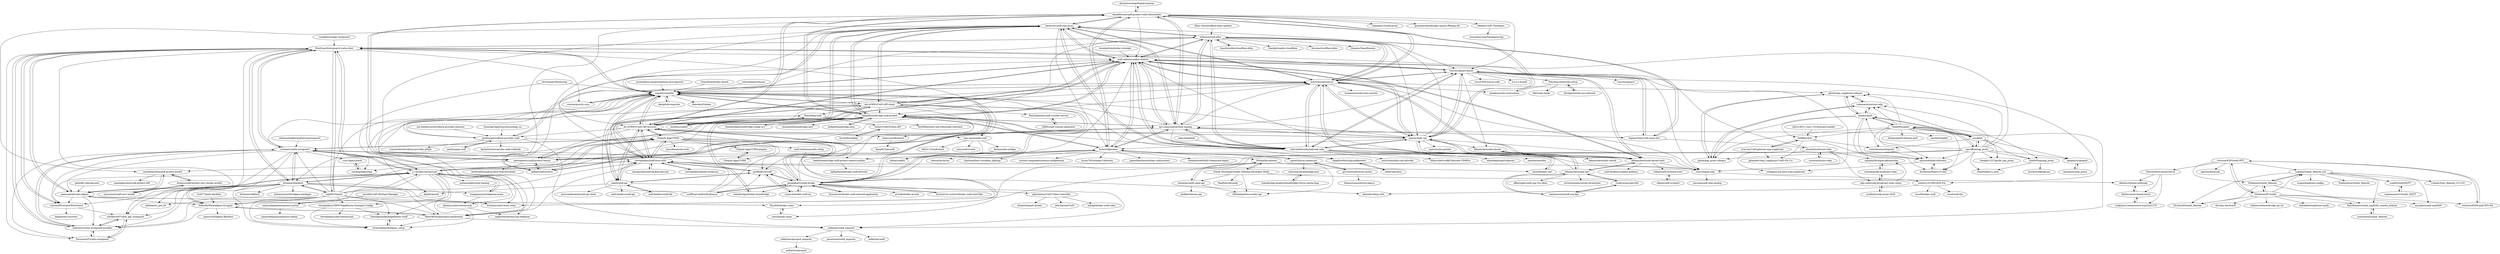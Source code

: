 digraph G {
"Anonymousdog/displaycameras" -> "danielfernau/unifi-protect-video-downloader" ["e"=1]
"runfalk/synology-wireguard" -> "WireGuard/wireguard-vyatta-ubnt" ["e"=1]
"keshavdv/unifi-cam-proxy" -> "unifi-utilities/unifios-utilities"
"keshavdv/unifi-cam-proxy" -> "hjdhjd/homebridge-unifi-protect"
"keshavdv/unifi-cam-proxy" -> "unpoller/unpoller"
"keshavdv/unifi-cam-proxy" -> "ep1cman/unifi-protect-backup"
"keshavdv/unifi-cam-proxy" -> "koush/scrypted" ["e"=1]
"keshavdv/unifi-cam-proxy" -> "danielfernau/unifi-protect-video-downloader"
"keshavdv/unifi-cam-proxy" -> "kchristensen/udm-le"
"keshavdv/unifi-cam-proxy" -> "Art-of-WiFi/UniFi-API-client"
"keshavdv/unifi-cam-proxy" -> "briis/unifiprotect"
"keshavdv/unifi-cam-proxy" -> "petergeneric/unifi-protect-remux"
"keshavdv/unifi-cam-proxy" -> "SierraSoftworks/tailscale-udm"
"keshavdv/unifi-cam-proxy" -> "markdegrootnl/unifi-protect-arm64"
"keshavdv/unifi-cam-proxy" -> "Art-of-WiFi/UniFi-API-browser"
"keshavdv/unifi-cam-proxy" -> "hjdhjd/unifi-protect"
"keshavdv/unifi-cam-proxy" -> "willswire/unifi-ddns"
"adrianmihalko/raspberrypiwireguard" -> "Lochnair/vyatta-wireguard" ["e"=1]
"PaintSplasher/unifi-voucher-service" -> "DJM0/unifi-voucher-generator"
"linuxserver-archive/docker-unifi-controller" -> "jacobalberty/unifi-docker" ["e"=1]
"unofficial-unifi/unifi-pfsense" -> "stevejenkins/unifi-linux-utils" ["e"=1]
"unofficial-unifi/unifi-pfsense" -> "Art-of-WiFi/UniFi-API-browser" ["e"=1]
"unofficial-unifi/unifi-pfsense" -> "goofball222/unifi" ["e"=1]
"unofficial-unifi/unifi-pfsense" -> "unpoller/unpoller" ["e"=1]
"unofficial-unifi/unifi-pfsense" -> "jacobalberty/unifi-docker" ["e"=1]
"prometheus-pve/prometheus-pve-exporter" -> "unpoller/unpoller" ["e"=1]
"chvvkumar/Monitoring" -> "unpoller/unpoller" ["e"=1]
"chvvkumar/Monitoring" -> "WaterByWind/grafana-dashboards" ["e"=1]
"nat-henderson/terraform-provider-dominos" -> "paultyng/terraform-provider-unifi" ["e"=1]
"DomiStyle/docker-idrac6" -> "unpoller/unpoller" ["e"=1]
"Art-of-WiFi/UniFi-API-client" -> "Art-of-WiFi/UniFi-API-browser"
"Art-of-WiFi/UniFi-API-client" -> "unpoller/unpoller"
"Art-of-WiFi/UniFi-API-client" -> "stevejenkins/unifi-linux-utils"
"Art-of-WiFi/UniFi-API-client" -> "unifi-utilities/unifios-utilities"
"Art-of-WiFi/UniFi-API-client" -> "keshavdv/unifi-cam-proxy"
"Art-of-WiFi/UniFi-API-client" -> "calmh/unifi-api"
"Art-of-WiFi/UniFi-API-client" -> "jens-maus/node-unifi"
"Art-of-WiFi/UniFi-API-client" -> "nickovs/unificontrol"
"Art-of-WiFi/UniFi-API-client" -> "kchristensen/udm-le"
"Art-of-WiFi/UniFi-API-client" -> "finish06/pyunifi"
"Art-of-WiFi/UniFi-API-client" -> "jacobalberty/unifi-docker"
"Art-of-WiFi/UniFi-API-client" -> "PaintSplasher/unifi-voucher-service"
"Art-of-WiFi/UniFi-API-client" -> "hjdhjd/homebridge-unifi-protect"
"Art-of-WiFi/UniFi-API-client" -> "goofball222/unifi"
"Art-of-WiFi/UniFi-API-client" -> "kaptk2/portal"
"hjdhjd/homebridge-myq" -> "hjdhjd/homebridge-unifi-protect" ["e"=1]
"eko/pihole-exporter" -> "unpoller/unpoller" ["e"=1]
"tetienne/somfy-open-api" -> "iMicknl/python-overkiz-api"
"tetienne/somfy-open-api" -> "philklei/tahoma-api"
"tetienne/somfy-open-api" -> "iMicknl/ha-tahoma"
"MonkWho/pfatt" -> "aus/pfatt"
"MonkWho/pfatt" -> "iwleonards/extract-mfg"
"MonkWho/pfatt" -> "bypassrg/att"
"MonkWho/pfatt" -> "jaysoffian/eap_proxy"
"MonkWho/pfatt" -> "owenthewizard/opnatt"
"MonkWho/pfatt" -> "lilchancep/att-pfsense-ipv6"
"MonkWho/pfatt" -> "mozzarellathicc/attcerts"
"MonkWho/pfatt" -> "pbrah/wpa_supplicant-udmpro"
"MonkWho/pfatt" -> "neclimdul/pfatt"
"MonkWho/pfatt" -> "pbrah/eap_proxy-udmpro"
"MonkWho/pfatt" -> "0x888e/certs"
"MonkWho/pfatt" -> "ShadwDrgn/eap_proxy"
"MonkWho/pfatt" -> "Archerious/bgw210-root"
"trick77/ipset-blacklist" -> "WaterByWind/edgeos-bl-mgmt" ["e"=1]
"Nico640/docker-unms" -> "oznu/docker-unms"
"Nico640/docker-unms" -> "jamesog/tailscale-edgeos"
"stevejenkins/pihole-cloudsync" -> "stevejenkins/unifi-linux-utils" ["e"=1]
"unpoller/unpoller" -> "unifi-utilities/unifios-utilities"
"unpoller/unpoller" -> "Art-of-WiFi/UniFi-API-browser"
"unpoller/unpoller" -> "Boerderij/Varken" ["e"=1]
"unpoller/unpoller" -> "Art-of-WiFi/UniFi-API-client"
"unpoller/unpoller" -> "eko/pihole-exporter" ["e"=1]
"unpoller/unpoller" -> "keshavdv/unifi-cam-proxy"
"unpoller/unpoller" -> "stevejenkins/unifi-linux-utils"
"unpoller/unpoller" -> "vmstan/gravity-sync" ["e"=1]
"unpoller/unpoller" -> "WaterByWind/grafana-dashboards"
"unpoller/unpoller" -> "WireGuard/wireguard-vyatta-ubnt"
"unpoller/unpoller" -> "hjdhjd/homebridge-unifi-protect"
"unpoller/unpoller" -> "paultyng/terraform-provider-unifi"
"unpoller/unpoller" -> "kchristensen/udm-le"
"unpoller/unpoller" -> "jacobalberty/unifi-docker"
"unpoller/unpoller" -> "petergeneric/unifi-protect-remux"
"alsmith/multicast-relay" -> "scyto/multicast-relay"
"alsmith/multicast-relay" -> "marjohn56/udpbroadcastrelay"
"alsmith/multicast-relay" -> "udp-redux/udp-broadcast-relay-redux"
"alsmith/multicast-relay" -> "tusc/ntopng-udm"
"alsmith/multicast-relay" -> "britannic/ubnt-bcast-relay"
"alsmith/multicast-relay" -> "unifi-utilities/unifios-utilities"
"jaysoffian/eap_proxy" -> "Genghis1227/guide_eap_proxy"
"jaysoffian/eap_proxy" -> "MonkWho/pfatt"
"jaysoffian/eap_proxy" -> "aus/pfatt"
"jaysoffian/eap_proxy" -> "pbrah/wpa_supplicant-udmpro"
"jaysoffian/eap_proxy" -> "bypassrg/att"
"jaysoffian/eap_proxy" -> "pbrah/eap_proxy-udmpro"
"jaysoffian/eap_proxy" -> "iwleonards/extract-mfg"
"jaysoffian/eap_proxy" -> "Archerious/bgw210-root"
"jaysoffian/eap_proxy" -> "ShadwDrgn/eap_proxy"
"jaysoffian/eap_proxy" -> "SeanMollet/1x_prox"
"jaysoffian/eap_proxy" -> "kangtastic/peapod"
"jaysoffian/eap_proxy" -> "WireGuard/wireguard-vyatta-ubnt"
"jaysoffian/eap_proxy" -> "mozzarellathicc/attcerts"
"jaysoffian/eap_proxy" -> "britannic/blacklist"
"jaysoffian/eap_proxy" -> "britannic/ubnt-bcast-relay"
"aus/pfatt" -> "MonkWho/pfatt"
"aus/pfatt" -> "jaysoffian/eap_proxy"
"aus/pfatt" -> "bypassrg/att"
"aus/pfatt" -> "kangtastic/peapod"
"aus/pfatt" -> "ShadwDrgn/eap_proxy"
"aus/pfatt" -> "Genghis1227/guide_eap_proxy"
"aus/pfatt" -> "iwleonards/extract-mfg"
"aus/pfatt" -> "owenthewizard/opnatt"
"mafredri/vyatta-wireguard-installer" -> "FossoresLP/vyatta-wireguard"
"mafredri/vyatta-wireguard-installer" -> "whiskerz007/ubnt_get_wireguard"
"mafredri/vyatta-wireguard-installer" -> "WireGuard/wireguard-vyatta-ubnt"
"mafredri/vyatta-wireguard-installer" -> "Lochnair/vyatta-wireguard"
"upsert/lutron-caseta-pro" -> "gurumitts/pylutron-caseta"
"upsert/lutron-caseta-pro" -> "rnilssoncx/homebridge-pico"
"upsert/lutron-caseta-pro" -> "briis/unifiprotect"
"hungnguyenm/edgemax-acme" -> "j-c-m/ubnt-letsencrypt"
"hungnguyenm/edgemax-acme" -> "photinus/ubnt-letsencrypt"
"sfeakes/UniFi-Timelapse" -> "aroundmyroom/timelapsesnap"
"kangtastic/peapod" -> "kangtastic/eap_proxy"
"kangtastic/eap_proxy" -> "kangtastic/peapod"
"brontide/unifiapi" -> "frehov/Unifi-Python-API"
"coolhva/usg-kpn-ftth" -> "basmeerman/unifi-usg-kpn"
"coolhva/usg-kpn-ftth" -> "fabianishere/udm-iptv"
"zhangyoufu/unifi-backup-decrypt" -> "stevejenkins/unifi-linux-utils"
"Ubiquiti-App/UCRM-plugins" -> "Ubiquiti-App/UCRM"
"nomeata/udp-broadcast-relay" -> "marjohn56/udpbroadcastrelay"
"nomeata/udp-broadcast-relay" -> "udp-redux/udp-broadcast-relay-redux"
"oznu/docker-unms" -> "Nico640/docker-unms"
"bypassrg/att" -> "iwleonards/extract-mfg"
"bypassrg/att" -> "pbrah/wpa_supplicant-udmpro"
"bypassrg/att" -> "mozzarellathicc/attcerts"
"bypassrg/att" -> "MonkWho/pfatt"
"bypassrg/att" -> "0x888e/certs"
"bypassrg/att" -> "Archerious/bgw210-root"
"bypassrg/att" -> "pbrah/eap_proxy-udmpro"
"bypassrg/att" -> "aus/pfatt"
"mcmilk/UniFi-HotSpot-Manager" -> "emanuelepaiano/espresso-portal"
"nickovs/unificontrol" -> "Kane610/aiounifi"
"frehov/Unifi-Python-API" -> "brontide/unifiapi"
"vyos-legacy/emrk" -> "sowbug/mkeosimg"
"RoyOltmans/somfy_esp8266_remote_arduino" -> "marmotton/Somfy_Remote"
"marmotton/Somfy_Remote" -> "RoyOltmans/somfy_esp8266_remote_arduino"
"timothymiller/cloudflare-ddns" -> "willswire/unifi-ddns" ["e"=1]
"unifi-utilities/unifios-utilities" -> "kchristensen/udm-le"
"unifi-utilities/unifios-utilities" -> "peacey/split-vpn"
"unifi-utilities/unifios-utilities" -> "SierraSoftworks/tailscale-udm"
"unifi-utilities/unifios-utilities" -> "unpoller/unpoller"
"unifi-utilities/unifios-utilities" -> "keshavdv/unifi-cam-proxy"
"unifi-utilities/unifios-utilities" -> "hjdhjd/homebridge-unifi-protect"
"unifi-utilities/unifios-utilities" -> "fabianishere/udm-kernel-tools"
"unifi-utilities/unifios-utilities" -> "tusc/wireguard-kmod"
"unifi-utilities/unifios-utilities" -> "willswire/unifi-ddns"
"unifi-utilities/unifios-utilities" -> "Art-of-WiFi/UniFi-API-browser"
"unifi-utilities/unifios-utilities" -> "tusc/ntopng-udm"
"unifi-utilities/unifios-utilities" -> "briis/unifiprotect"
"unifi-utilities/unifios-utilities" -> "Art-of-WiFi/UniFi-API-client"
"unifi-utilities/unifios-utilities" -> "ep1cman/unifi-protect-backup"
"unifi-utilities/unifios-utilities" -> "koush/scrypted" ["e"=1]
"WireGuard/wireguard-vyatta-ubnt" -> "Lochnair/vyatta-wireguard"
"WireGuard/wireguard-vyatta-ubnt" -> "mafredri/vyatta-wireguard-installer"
"WireGuard/wireguard-vyatta-ubnt" -> "vchrizz/ER-wizard-WireGuard"
"WireGuard/wireguard-vyatta-ubnt" -> "britannic/blacklist"
"WireGuard/wireguard-vyatta-ubnt" -> "j-c-m/ubnt-letsencrypt"
"WireGuard/wireguard-vyatta-ubnt" -> "jamesog/tailscale-edgeos"
"WireGuard/wireguard-vyatta-ubnt" -> "FossoresLP/vyatta-wireguard"
"WireGuard/wireguard-vyatta-ubnt" -> "tusc/wireguard-kmod"
"WireGuard/wireguard-vyatta-ubnt" -> "whiskerz007/ubnt_get_wireguard"
"WireGuard/wireguard-vyatta-ubnt" -> "unpoller/unpoller"
"WireGuard/wireguard-vyatta-ubnt" -> "unifi-utilities/unifios-utilities"
"WireGuard/wireguard-vyatta-ubnt" -> "WaterByWind/edgeos-bl-mgmt"
"WireGuard/wireguard-vyatta-ubnt" -> "mjp66/Ubiquiti"
"WireGuard/wireguard-vyatta-ubnt" -> "vmstan/gravity-sync" ["e"=1]
"WireGuard/wireguard-vyatta-ubnt" -> "willswire/unifi-ddns"
"boredazfcuk/docker-icloudpd" -> "unifi-utilities/unifios-utilities" ["e"=1]
"hjdhjd/homebridge-unifi-protect" -> "unifi-utilities/unifios-utilities"
"hjdhjd/homebridge-unifi-protect" -> "keshavdv/unifi-cam-proxy"
"hjdhjd/homebridge-unifi-protect" -> "koush/scrypted" ["e"=1]
"hjdhjd/homebridge-unifi-protect" -> "briis/unifiprotect"
"hjdhjd/homebridge-unifi-protect" -> "ep1cman/unifi-protect-backup"
"hjdhjd/homebridge-unifi-protect" -> "peacey/split-vpn"
"hjdhjd/homebridge-unifi-protect" -> "hjdhjd/homebridge-myq" ["e"=1]
"hjdhjd/homebridge-unifi-protect" -> "homebridge/homebridge-config-ui-x" ["e"=1]
"hjdhjd/homebridge-unifi-protect" -> "danielfernau/unifi-protect-video-downloader"
"hjdhjd/homebridge-unifi-protect" -> "beele/homebridge-unifi-protect-camera-motion"
"hjdhjd/homebridge-unifi-protect" -> "unpoller/unpoller"
"hjdhjd/homebridge-unifi-protect" -> "petergeneric/unifi-protect-remux"
"hjdhjd/homebridge-unifi-protect" -> "homebridge/docker-homebridge" ["e"=1]
"hjdhjd/homebridge-unifi-protect" -> "hjdhjd/unifi-protect"
"hjdhjd/homebridge-unifi-protect" -> "chrisjshull/homebridge-nest" ["e"=1]
"vmstan/gravity-sync" -> "unpoller/unpoller" ["e"=1]
"danielfernau/unifi-protect-video-downloader" -> "petergeneric/unifi-protect-remux"
"danielfernau/unifi-protect-video-downloader" -> "ep1cman/unifi-protect-backup"
"danielfernau/unifi-protect-video-downloader" -> "briis/unifiprotect"
"danielfernau/unifi-protect-video-downloader" -> "bahamas10/unifi-proxy"
"danielfernau/unifi-protect-video-downloader" -> "hjdhjd/homebridge-unifi-protect"
"danielfernau/unifi-protect-video-downloader" -> "keshavdv/unifi-cam-proxy"
"danielfernau/unifi-protect-video-downloader" -> "peacey/split-vpn"
"danielfernau/unifi-protect-video-downloader" -> "gozoinks/homebridge-camera-ffmpeg-ufv"
"danielfernau/unifi-protect-video-downloader" -> "Art-of-WiFi/UniFi-API-browser"
"danielfernau/unifi-protect-video-downloader" -> "unifi-utilities/unifios-utilities"
"danielfernau/unifi-protect-video-downloader" -> "kchristensen/udm-le"
"danielfernau/unifi-protect-video-downloader" -> "sfeakes/UniFi-Timelapse"
"danielfernau/unifi-protect-video-downloader" -> "hjdhjd/unifi-protect"
"danielfernau/unifi-protect-video-downloader" -> "tusc/wireguard-kmod"
"danielfernau/unifi-protect-video-downloader" -> "Anonymousdog/displaycameras" ["e"=1]
"paultyng/terraform-provider-unifi" -> "paultyng/go-unifi"
"paultyng/terraform-provider-unifi" -> "kashalls/external-dns-unifi-webhook" ["e"=1]
"paultyng/terraform-provider-unifi" -> "kchristensen/udm-le"
"paultyng/terraform-provider-unifi" -> "ryanwholey/terraform-provider-pihole"
"paultyng/terraform-provider-unifi" -> "unifi-utilities/ansible-udmp"
"paultyng/terraform-provider-unifi" -> "unpoller/unpoller"
"paultyng/terraform-provider-unifi" -> "mdlayher/unifi_exporter"
"scyto/multicast-relay" -> "alsmith/multicast-relay"
"briis/unifiprotect" -> "danielfernau/unifi-protect-video-downloader"
"briis/unifiprotect" -> "petergeneric/unifi-protect-remux"
"briis/unifiprotect" -> "hjdhjd/homebridge-unifi-protect"
"briis/unifiprotect" -> "custom-components/sensor.unifigateway" ["e"=1]
"briis/unifiprotect" -> "unifi-utilities/unifios-utilities"
"briis/unifiprotect" -> "AngellusMortis/pyunifiprotect"
"briis/unifiprotect" -> "upsert/lutron-caseta-pro"
"briis/unifiprotect" -> "bruxy70/Garbage-Collection" ["e"=1]
"briis/unifiprotect" -> "ep1cman/unifi-protect-backup"
"briis/unifiprotect" -> "beele/homebridge-unifi-protect-camera-motion"
"briis/unifiprotect" -> "jameslikeslinux/docker-unifi-protect"
"briis/unifiprotect" -> "robmarkcole/HASS-Deepstack-object" ["e"=1]
"briis/unifiprotect" -> "shenxn/ha-dyson" ["e"=1]
"briis/unifiprotect" -> "iMicknl/ha-tahoma"
"briis/unifiprotect" -> "claytonjn/hass-circadian_lighting" ["e"=1]
"AngellusMortis/pyunifiprotect" -> "uilibs/uiprotect"
"pbrah/eap_proxy-udmpro" -> "pbrah/wpa_supplicant-udmpro"
"pbrah/eap_proxy-udmpro" -> "iwleonards/extract-mfg"
"synfinatic/udp-proxy-2020" -> "udp-redux/udp-broadcast-relay-redux"
"beele/homebridge-unifi-protect-camera-motion" -> "hjdhjd/homebridge-unifi-network"
"pbrah/wpa_supplicant-udmpro" -> "pbrah/eap_proxy-udmpro"
"pbrah/wpa_supplicant-udmpro" -> "iwleonards/extract-mfg"
"pbrah/wpa_supplicant-udmpro" -> "bypassrg/att"
"kchristensen/udm-le" -> "unifi-utilities/unifios-utilities"
"kchristensen/udm-le" -> "alxwolf/ubios-cert"
"kchristensen/udm-le" -> "peacey/split-vpn"
"kchristensen/udm-le" -> "tusc/wireguard-kmod"
"kchristensen/udm-le" -> "fabianishere/udm-kernel-tools"
"kchristensen/udm-le" -> "tusc/ntopng-udm"
"kchristensen/udm-le" -> "SierraSoftworks/tailscale-udm"
"kchristensen/udm-le" -> "paultyng/terraform-provider-unifi"
"kchristensen/udm-le" -> "mtalexan/udm-instructions"
"kchristensen/udm-le" -> "unpoller/unpoller"
"kchristensen/udm-le" -> "keshavdv/unifi-cam-proxy"
"kchristensen/udm-le" -> "evaneaston/udm-host-records"
"kchristensen/udm-le" -> "willswire/unifi-ddns"
"kchristensen/udm-le" -> "danielfernau/unifi-protect-video-downloader"
"kchristensen/udm-le" -> "pbrah/wpa_supplicant-udmpro"
"iMicknl/ha-tahoma" -> "iMicknl/python-overkiz-api"
"iMicknl/ha-tahoma" -> "tetienne/somfy-open-api"
"iMicknl/ha-tahoma" -> "Somfy-Developer/Somfy-TaHoma-Developer-Mode"
"petergeneric/unifi-protect-remux" -> "danielfernau/unifi-protect-video-downloader"
"petergeneric/unifi-protect-remux" -> "ep1cman/unifi-protect-backup"
"petergeneric/unifi-protect-remux" -> "briis/unifiprotect"
"petergeneric/unifi-protect-remux" -> "hjdhjd/unifi-protect"
"petergeneric/unifi-protect-remux" -> "markdegrootnl/unifi-protect-arm64"
"petergeneric/unifi-protect-remux" -> "larsfroelich/unifi-protect-bulk-download"
"petergeneric/unifi-protect-remux" -> "hjdhjd/homebridge-unifi-protect"
"tusc/ntopng-udm" -> "aessing/unifi-udm-backup"
"tusc/ntopng-udm" -> "cdchris12/UDM-DNS-Fix"
"paultyng/go-unifi" -> "paultyng/terraform-provider-unifi"
"marjohn56/udpbroadcastrelay" -> "nomeata/udp-broadcast-relay"
"rnilssoncx/homebridge-pico" -> "homebridge-plugins/homebridge-lutron-caseta-leap"
"FossoresLP/vyatta-wireguard" -> "mafredri/vyatta-wireguard-installer"
"FossoresLP/vyatta-wireguard" -> "whiskerz007/ubnt_get_wireguard"
"whiskerz007/ubnt_get_wireguard" -> "FossoresLP/vyatta-wireguard"
"whiskerz007/ubnt_get_wireguard" -> "mafredri/vyatta-wireguard-installer"
"cdchris12/UDM-DNS-Fix" -> "wicol/unifi-dns"
"cdchris12/UDM-DNS-Fix" -> "tusc/blockips-unifi"
"cdchris12/UDM-DNS-Fix" -> "kashalls/udmp-utils"
"iwleonards/extract-mfg" -> "pbrah/wpa_supplicant-udmpro"
"iwleonards/extract-mfg" -> "bypassrg/att"
"iwleonards/extract-mfg" -> "pbrah/eap_proxy-udmpro"
"supermomo31/Somfy_MQTT" -> "ruedli/SomfyMQTT"
"Archerious/bgw210-root" -> "mozzarellathicc/attcerts"
"K0p1-Git/cloudflare-ddns-updater" -> "willswire/unifi-ddns" ["e"=1]
"peacey/split-vpn" -> "tusc/wireguard-kmod"
"peacey/split-vpn" -> "unifi-utilities/unifios-utilities"
"peacey/split-vpn" -> "fabianishere/udm-kernel-tools"
"peacey/split-vpn" -> "kchristensen/udm-le"
"peacey/split-vpn" -> "SierraSoftworks/tailscale-udm"
"peacey/split-vpn" -> "hjdhjd/homebridge-unifi-protect"
"peacey/split-vpn" -> "tusc/ntopng-udm"
"peacey/split-vpn" -> "ep1cman/unifi-protect-backup"
"peacey/split-vpn" -> "danielfernau/unifi-protect-video-downloader"
"peacey/split-vpn" -> "unpoller/unpoller"
"peacey/split-vpn" -> "fabianishere/udm-iptv"
"peacey/split-vpn" -> "cpriest/udm-patches"
"peacey/split-vpn" -> "keshavdv/unifi-cam-proxy"
"peacey/split-vpn" -> "briis/unifiprotect"
"peacey/split-vpn" -> "fabianishere/udm-kernel"
"fabianishere/udm-kernel-tools" -> "fabianishere/udm-kernel"
"fabianishere/udm-kernel-tools" -> "tusc/wireguard-kmod"
"fabianishere/udm-kernel-tools" -> "fabianishere/udm-iptv"
"fabianishere/udm-kernel-tools" -> "unifi-utilities/unifios-utilities"
"fabianishere/udm-kernel-tools" -> "peacey/split-vpn"
"fabianishere/udm-kernel-tools" -> "kchristensen/udm-le"
"fabianishere/udm-kernel-tools" -> "tusc/ntopng-udm"
"fabianishere/udm-kernel-tools" -> "ntkme/unifi-systemd-units"
"fabianishere/udm-kernel-tools" -> "unifi-blueberry/addon-podman"
"patte/fly-tailscale-exit" -> "jamesog/tailscale-edgeos" ["e"=1]
"markdegrootnl/unifi-protect-arm64" -> "dciancu/unifi-protect-unvr-docker-arm64"
"markdegrootnl/unifi-protect-arm64" -> "snowsnoot/unifi-unvr-arm64"
"markdegrootnl/unifi-protect-arm64" -> "markdegrootnl/unifi-protect-x86"
"jacobalberty/unifi-docker" -> "linuxserver-archive/docker-unifi-controller" ["e"=1]
"jacobalberty/unifi-docker" -> "linuxserver/docker-unifi-network-application" ["e"=1]
"jacobalberty/unifi-docker" -> "goofball222/unifi"
"jacobalberty/unifi-docker" -> "ryansch/docker-unifi-rpi"
"jacobalberty/unifi-docker" -> "unpoller/unpoller"
"jacobalberty/unifi-docker" -> "Art-of-WiFi/UniFi-API-browser"
"jacobalberty/unifi-docker" -> "WireGuard/wireguard-vyatta-ubnt"
"jacobalberty/unifi-docker" -> "stevejenkins/unifi-linux-utils"
"jacobalberty/unifi-docker" -> "unifi-utilities/unifios-utilities"
"jacobalberty/unifi-docker" -> "Art-of-WiFi/UniFi-API-client"
"jacobalberty/unifi-docker" -> "pi-hole/docker-pi-hole" ["e"=1]
"jacobalberty/unifi-docker" -> "Lochnair/vyatta-wireguard"
"jacobalberty/unifi-docker" -> "unofficial-unifi/unifi-pfsense" ["e"=1]
"jacobalberty/unifi-docker" -> "pducharme/UniFi-Video-Controller"
"jacobalberty/unifi-docker" -> "homebridge/docker-homebridge" ["e"=1]
"SierraSoftworks/tailscale-udm" -> "unifi-utilities/unifios-utilities"
"SierraSoftworks/tailscale-udm" -> "peacey/split-vpn"
"SierraSoftworks/tailscale-udm" -> "kchristensen/udm-le"
"SierraSoftworks/tailscale-udm" -> "willswire/unifi-ddns"
"SierraSoftworks/tailscale-udm" -> "tusc/wireguard-kmod"
"SierraSoftworks/tailscale-udm" -> "fabianishere/udm-kernel-tools"
"SierraSoftworks/tailscale-udm" -> "unpoller/unpoller"
"SierraSoftworks/tailscale-udm" -> "hjdhjd/homebridge-unifi-protect"
"SierraSoftworks/tailscale-udm" -> "tusc/ntopng-udm"
"SierraSoftworks/tailscale-udm" -> "almeidapaulopt/tsdproxy" ["e"=1]
"SierraSoftworks/tailscale-udm" -> "ep1cman/unifi-protect-backup"
"SierraSoftworks/tailscale-udm" -> "nextdns/nextdns" ["e"=1]
"SierraSoftworks/tailscale-udm" -> "keshavdv/unifi-cam-proxy"
"SierraSoftworks/tailscale-udm" -> "artis3n/ansible-role-tailscale" ["e"=1]
"SierraSoftworks/tailscale-udm" -> "MinisculeGirraffe/Tailscale-UDMPro"
"koush/scrypted" -> "hjdhjd/homebridge-unifi-protect" ["e"=1]
"koush/scrypted" -> "unifi-utilities/unifios-utilities" ["e"=1]
"koush/scrypted" -> "keshavdv/unifi-cam-proxy" ["e"=1]
"Legion2/Somfy_Remote_Lib" -> "Nickduino/Somfy_Remote"
"Legion2/Somfy_Remote_Lib" -> "evgeni/esphome-configs"
"Legion2/Somfy_Remote_Lib" -> "aszopko/somfy-esp8266"
"Legion2/Somfy_Remote_Lib" -> "ruedli/SomfyMQTT"
"Legion2/Somfy_Remote_Lib" -> "DCotterill/Somfy_Remote"
"Legion2/Somfy_Remote_Lib" -> "RoyOltmans/somfy_esp8266_remote_arduino"
"Legion2/Somfy_Remote_Lib" -> "EinfachArne/Somfy_Remote"
"Legion2/Somfy_Remote_Lib" -> "LSatan/Simu_Remote_CC1101" ["e"=1]
"IngmarStein/unifi-sonos-doc" -> "tusc/wireguard-kmod"
"IngmarStein/unifi-sonos-doc" -> "willswire/unifi-ddns"
"IngmarStein/unifi-sonos-doc" -> "alsmith/multicast-relay"
"IngmarStein/unifi-sonos-doc" -> "ep1cman/unifi-protect-backup"
"homebridge-plugins/homebridge-lutron-caseta-leap" -> "rnilssoncx/homebridge-pico"
"tusc/wireguard-kmod" -> "peacey/split-vpn"
"tusc/wireguard-kmod" -> "fabianishere/udm-kernel-tools"
"tusc/wireguard-kmod" -> "tusc/wireguard"
"tusc/wireguard-kmod" -> "tusc/UDM-source-code"
"tusc/wireguard-kmod" -> "unifi-utilities/unifios-utilities"
"tusc/wireguard-kmod" -> "tusc/ntopng-udm"
"tusc/wireguard-kmod" -> "kchristensen/udm-le"
"tusc/wireguard-kmod" -> "fabianishere/udm-kernel"
"tusc/wireguard-kmod" -> "k-a-s-c-h/unifi"
"tusc/wireguard-kmod" -> "IngmarStein/unifi-sonos-doc"
"tusc/wireguard-kmod" -> "WireGuard/wireguard-vyatta-ubnt"
"tusc/wireguard-kmod" -> "TobyAnscombe/udm-setup"
"tusc/wireguard-kmod" -> "cdchris12/UDM-DNS-Fix"
"tusc/wireguard-kmod" -> "SierraSoftworks/tailscale-udm"
"jamesog/tailscale-edgeos" -> "WireGuard/wireguard-vyatta-ubnt"
"jamesog/tailscale-edgeos" -> "j-c-m/ubnt-letsencrypt"
"jamesog/tailscale-edgeos" -> "vchrizz/ER-wizard-WireGuard"
"jamesog/tailscale-edgeos" -> "Nico640/docker-unms"
"jamesog/tailscale-edgeos" -> "WaterByWind/edgeos-bl-mgmt"
"jamesog/tailscale-edgeos" -> "mafredri/vyatta-wireguard-installer"
"pducharme/UniFi-Video-Controller" -> "ctindel/ubiquiti-docker"
"pducharme/UniFi-Video-Controller" -> "pducharme/UniFi"
"pducharme/UniFi-Video-Controller" -> "kc8apf/docker-unifi-video"
"kaptk2/portal" -> "emanuelepaiano/espresso-portal"
"alxwolf/ubios-cert" -> "kchristensen/udm-le"
"fabianishere/udm-kernel" -> "fabianishere/udm-kernel-tools"
"fabianishere/udm-kernel" -> "fabianishere/udm-unlock"
"TobyAnscombe/udm-setup" -> "dlk3/udm-hacks"
"TobyAnscombe/udm-setup" -> "davidjenni/udm-pro-network"
"TobyAnscombe/udm-setup" -> "mtalexan/udm-instructions"
"davidjenni/udm-pro-network" -> "TobyAnscombe/udm-setup"
"Aldohrs/tahoma-jailbreak" -> "Aldohrs/iown-homecontrol"
"ntkme/unifi-systemd-units" -> "ntkme/unifi-systemd"
"ntkme/unifi-systemd" -> "ntkme/unifi-systemd-units"
"ep1cman/unifi-protect-backup" -> "danielfernau/unifi-protect-video-downloader"
"ep1cman/unifi-protect-backup" -> "petergeneric/unifi-protect-remux"
"ep1cman/unifi-protect-backup" -> "hjdhjd/homebridge-unifi-protect"
"ep1cman/unifi-protect-backup" -> "unifi-utilities/unifios-utilities"
"ep1cman/unifi-protect-backup" -> "keshavdv/unifi-cam-proxy"
"ep1cman/unifi-protect-backup" -> "peacey/split-vpn"
"ep1cman/unifi-protect-backup" -> "hjdhjd/unifi-protect"
"ep1cman/unifi-protect-backup" -> "briis/unifiprotect"
"ep1cman/unifi-protect-backup" -> "unpoller/unpoller"
"ep1cman/unifi-protect-backup" -> "AngellusMortis/pyunifiprotect"
"ep1cman/unifi-protect-backup" -> "SierraSoftworks/tailscale-udm"
"ep1cman/unifi-protect-backup" -> "willswire/unifi-ddns"
"ep1cman/unifi-protect-backup" -> "IngmarStein/unifi-sonos-doc"
"ep1cman/unifi-protect-backup" -> "tusc/wireguard-kmod"
"ep1cman/unifi-protect-backup" -> "kchristensen/udm-le"
"fabianishere/udm-iptv" -> "fabianishere/udm-kernel-tools"
"fabianishere/udm-iptv" -> "coolhva/usg-kpn-ftth"
"fabianishere/udm-iptv" -> "basmeerman/unifi-usg-kpn"
"fabianishere/udm-iptv" -> "peacey/split-vpn"
"fabianishere/udm-iptv" -> "offspringer/unifi-usg-vivo-fibra" ["e"=1]
"fabianishere/udm-iptv" -> "unifi-utilities/unifios-utilities"
"fabianishere/udm-iptv" -> "xirixiz/homeassistant-afvalwijzer" ["e"=1]
"hjdhjd/unifi-protect" -> "petergeneric/unifi-protect-remux"
"hjdhjd/unifi-protect" -> "ep1cman/unifi-protect-backup"
"Nickduino/Somfy_Remote" -> "Nickduino/Pi-Somfy"
"Nickduino/Somfy_Remote" -> "Legion2/Somfy_Remote_Lib"
"Nickduino/Somfy_Remote" -> "DCotterill/Somfy_Remote"
"Nickduino/Somfy_Remote" -> "RoyOltmans/somfy_esp8266_remote_arduino"
"willswire/unifi-ddns" -> "unifi-utilities/unifios-utilities"
"willswire/unifi-ddns" -> "SierraSoftworks/tailscale-udm"
"willswire/unifi-ddns" -> "tusc/wireguard-kmod"
"willswire/unifi-ddns" -> "kchristensen/udm-le"
"willswire/unifi-ddns" -> "hjdhjd/homebridge-unifi-protect"
"willswire/unifi-ddns" -> "unpoller/unpoller"
"willswire/unifi-ddns" -> "WireGuard/wireguard-vyatta-ubnt"
"willswire/unifi-ddns" -> "IngmarStein/unifi-sonos-doc"
"willswire/unifi-ddns" -> "ep1cman/unifi-protect-backup"
"willswire/unifi-ddns" -> "keshavdv/unifi-cam-proxy"
"willswire/unifi-ddns" -> "timothymiller/cloudflare-ddns" ["e"=1]
"willswire/unifi-ddns" -> "blackjid/inadyn-cloudflare"
"willswire/unifi-ddns" -> "favonia/cloudflare-ddns" ["e"=1]
"willswire/unifi-ddns" -> "peacey/split-vpn"
"willswire/unifi-ddns" -> "Kometa-Team/Kometa" ["e"=1]
"WaterByWind/edgeos-bl-mgmt" -> "amarcu5/EdgeOS-Blacklist"
"WaterByWind/edgeos-bl-mgmt" -> "WaterByWind/grafana-dashboards"
"WaterByWind/edgeos-bl-mgmt" -> "mafredri/vyatta-wireguard-installer"
"Art-of-WiFi/UniFi-API-browser" -> "Art-of-WiFi/UniFi-API-client"
"Art-of-WiFi/UniFi-API-browser" -> "stevejenkins/unifi-linux-utils"
"Art-of-WiFi/UniFi-API-browser" -> "calmh/unifi-api"
"Art-of-WiFi/UniFi-API-browser" -> "unpoller/unpoller"
"Art-of-WiFi/UniFi-API-browser" -> "unifi-utilities/unifios-utilities"
"Art-of-WiFi/UniFi-API-browser" -> "finish06/pyunifi"
"Art-of-WiFi/UniFi-API-browser" -> "nickovs/unificontrol"
"Art-of-WiFi/UniFi-API-browser" -> "petergeneric/unifi-protect-remux"
"Art-of-WiFi/UniFi-API-browser" -> "mdlayher/unifi_exporter"
"Art-of-WiFi/UniFi-API-browser" -> "danielfernau/unifi-protect-video-downloader"
"Art-of-WiFi/UniFi-API-browser" -> "kchristensen/udm-le"
"Art-of-WiFi/UniFi-API-browser" -> "jacobalberty/unifi-docker"
"Art-of-WiFi/UniFi-API-browser" -> "jens-maus/node-unifi"
"Art-of-WiFi/UniFi-API-browser" -> "Ubiquiti-App/UNMS"
"Art-of-WiFi/UniFi-API-browser" -> "paultyng/terraform-provider-unifi"
"britannic/blacklist" -> "WireGuard/wireguard-vyatta-ubnt"
"britannic/blacklist" -> "britannic/Adblock"
"britannic/blacklist" -> "j-c-m/ubnt-letsencrypt"
"britannic/blacklist" -> "Lochnair/vyatta-wireguard"
"britannic/blacklist" -> "WaterByWind/edgeos-bl-mgmt"
"britannic/blacklist" -> "mjp66/Ubiquiti"
"britannic/blacklist" -> "britannic/install-edgeos-packages"
"britannic/blacklist" -> "vchrizz/ER-wizard-WireGuard"
"britannic/blacklist" -> "brianredbeard/edgeos_setup"
"britannic/blacklist" -> "mafredri/vyatta-wireguard-installer"
"britannic/blacklist" -> "hungnguyenm/edgemax-acme"
"britannic/blacklist" -> "whiskerz007/ubnt_get_wireguard"
"britannic/blacklist" -> "jamesog/tailscale-edgeos"
"britannic/blacklist" -> "britannic/ubnt-bcast-relay"
"britannic/blacklist" -> "WaterByWind/grafana-dashboards"
"SynologyOpenSource/synology-csi" -> "paultyng/terraform-provider-unifi" ["e"=1]
"vchrizz/ER-wizard-WireGuard" -> "whiskerz007/ubnt_get_wireguard"
"vchrizz/ER-wizard-WireGuard" -> "digineo/erx-recovery"
"vchrizz/ER-wizard-WireGuard" -> "WireGuard/wireguard-vyatta-ubnt"
"Somfy-Developer/Somfy-TaHoma-Developer-Mode" -> "tetienne/somfy-open-api"
"Somfy-Developer/Somfy-TaHoma-Developer-Mode" -> "iMicknl/ha-tahoma"
"Somfy-Developer/Somfy-TaHoma-Developer-Mode" -> "iMicknl/python-overkiz-api"
"Somfy-Developer/Somfy-TaHoma-Developer-Mode" -> "Aldohrs/tahoma-jailbreak"
"Somfy-Developer/Somfy-TaHoma-Developer-Mode" -> "MadPatrick/somfy"
"photinus/ubnt-letsencrypt" -> "mgbowen/letsencrypt-edgemax"
"DJM0/unifi-voucher-generator" -> "PaintSplasher/unifi-voucher-service"
"owenthewizard/opnatt" -> "mozzarellathicc/attcerts"
"unifi-utilities/ansible-udmp" -> "kashalls/udmp-utils"
"ruedli/SomfyMQTT" -> "supermomo31/Somfy_MQTT"
"ryansch/docker-unifi-rpi" -> "goofball222/unifi"
"ryansch/docker-unifi-rpi" -> "jacobalberty/unifi-docker"
"rstrouse/ESPSomfy-RTS" -> "rstrouse/ESPSomfy-RTS-HA"
"rstrouse/ESPSomfy-RTS" -> "Legion2/Somfy_Remote_Lib"
"rstrouse/ESPSomfy-RTS" -> "Nickduino/Pi-Somfy"
"rstrouse/ESPSomfy-RTS" -> "Nickduino/Somfy_Remote"
"rstrouse/ESPSomfy-RTS" -> "Velocet/iown-homecontrol"
"rstrouse/ESPSomfy-RTS" -> "agittins/bermuda" ["e"=1]
"rstrouse/ESPSomfy-RTS-HA" -> "rstrouse/ESPSomfy-RTS"
"Nickduino/Pi-Somfy" -> "Nickduino/Somfy_Remote"
"Nickduino/Pi-Somfy" -> "RoyOltmans/somfy_esp8266_remote_arduino"
"Nickduino/Pi-Somfy" -> "Legion2/Somfy_Remote_Lib"
"Nickduino/Pi-Somfy" -> "rstrouse/ESPSomfy-RTS"
"Nickduino/Pi-Somfy" -> "aszopko/somfy-esp8266"
"Nickduino/Pi-Somfy" -> "the-lazy-fox/SomPi"
"Nickduino/Pi-Somfy" -> "DCotterill/Somfy_Remote"
"Nickduino/Pi-Somfy" -> "rstrouse/ESPSomfy-RTS-HA"
"Nickduino/Pi-Somfy" -> "wibberryd/homebridge-rpi-rts"
"Nickduino/Pi-Somfy" -> "dmslabsbr/esphome-somfy"
"tailscale/golink" -> "SierraSoftworks/tailscale-udm" ["e"=1]
"snowsnoot/unifi-unvr-arm64" -> "dciancu/unifi-protect-unvr-docker-arm64"
"snowsnoot/unifi-unvr-arm64" -> "markdegrootnl/unifi-protect-arm64"
"mdlayher/unifi_exporter" -> "jessestuart/unifi_exporter"
"mdlayher/unifi_exporter" -> "mdlayher/unifi"
"mdlayher/unifi_exporter" -> "mdlayher/apcupsd_exporter"
"Velocet/iown-homecontrol" -> "cridp/iown-homecontrol-esp32sx1276"
"Velocet/iown-homecontrol" -> "Aldohrs/iown-homecontrol"
"Velocet/iown-homecontrol" -> "Aldohrs/tahoma-jailbreak"
"Aldohrs/iown-homecontrol" -> "cridp/iown-homecontrol-esp32sx1276"
"Aldohrs/iown-homecontrol" -> "Aldohrs/tahoma-jailbreak"
"goofball222/unifi" -> "stevejenkins/unifi-linux-utils"
"goofball222/unifi" -> "calmh/unifi-api"
"goofball222/unifi" -> "jacobalberty/unifi-docker"
"goofball222/unifi" -> "ryansch/docker-unifi-rpi"
"Ubiquiti-App/UCRM" -> "Ubiquiti-App/UCRM-plugins"
"calmh/unifi-api" -> "unifi-hackers/unifi-lab"
"calmh/unifi-api" -> "Art-of-WiFi/UniFi-API-browser"
"calmh/unifi-api" -> "finish06/pyunifi"
"calmh/unifi-api" -> "kaptk2/portal"
"calmh/unifi-api" -> "stevejenkins/unifi-linux-utils"
"calmh/unifi-api" -> "mdlayher/unifi_exporter"
"calmh/unifi-api" -> "jorisvandesande/unifi-api-client"
"calmh/unifi-api" -> "goofball222/unifi"
"calmh/unifi-api" -> "unifi-hackers/unifi-api"
"linuxserver/docker-unifi-network-application" -> "jacobalberty/unifi-docker" ["e"=1]
"mdlayher/apcupsd_exporter" -> "mdlayher/apcupsd"
"unifi-hackers/unifi-lab" -> "calmh/unifi-api"
"mozzarellathicc/attcerts" -> "uchagani/ucg-ultra-wpa-supplicant"
"mozzarellathicc/attcerts" -> "Archerious/bgw210-root"
"Ubiquiti-App/UNMS" -> "Ubiquiti-App/UCRM"
"Ubiquiti-App/UNMS" -> "oznu/docker-unms"
"Ubiquiti-App/UNMS" -> "stevejenkins/unifi-linux-utils"
"Ubiquiti-App/UNMS" -> "Ubiquiti-App/UCRM-plugins"
"Ubiquiti-App/UNMS" -> "j-c-m/ubnt-letsencrypt"
"Ubiquiti-App/UNMS" -> "Lochnair/vyatta-wireguard"
"Ubiquiti-App/UNMS" -> "sowbug/mkeosimg"
"Ubiquiti-App/UNMS" -> "Nico640/docker-unms"
"Ubiquiti-App/UNMS" -> "sprockteam/ubi-tools"
"Ubiquiti-App/UNMS" -> "Art-of-WiFi/UniFi-API-browser"
"Ubiquiti-App/UNMS" -> "goofball222/unifi"
"stevejenkins/unifi-linux-utils" -> "Art-of-WiFi/UniFi-API-browser"
"stevejenkins/unifi-linux-utils" -> "goofball222/unifi"
"stevejenkins/unifi-linux-utils" -> "calmh/unifi-api"
"stevejenkins/unifi-linux-utils" -> "j-c-m/ubnt-letsencrypt"
"stevejenkins/unifi-linux-utils" -> "unpoller/unpoller"
"stevejenkins/unifi-linux-utils" -> "Art-of-WiFi/UniFi-API-client"
"stevejenkins/unifi-linux-utils" -> "stevejenkins/pihole-cloudsync" ["e"=1]
"stevejenkins/unifi-linux-utils" -> "WaterByWind/grafana-dashboards"
"stevejenkins/unifi-linux-utils" -> "Ubiquiti-App/UNMS"
"stevejenkins/unifi-linux-utils" -> "zhangyoufu/unifi-backup-decrypt"
"stevejenkins/unifi-linux-utils" -> "unifi-utilities/unifios-utilities"
"stevejenkins/unifi-linux-utils" -> "alxwolf/ubios-cert"
"stevejenkins/unifi-linux-utils" -> "kchristensen/udm-le"
"stevejenkins/unifi-linux-utils" -> "Lochnair/vyatta-wireguard"
"stevejenkins/unifi-linux-utils" -> "tusc/ntopng-udm"
"j-c-m/ubnt-letsencrypt" -> "hungnguyenm/edgemax-acme"
"j-c-m/ubnt-letsencrypt" -> "brianredbeard/edgeos_setup"
"j-c-m/ubnt-letsencrypt" -> "britannic/blacklist"
"j-c-m/ubnt-letsencrypt" -> "WireGuard/wireguard-vyatta-ubnt"
"j-c-m/ubnt-letsencrypt" -> "stevejenkins/unifi-linux-utils"
"j-c-m/ubnt-letsencrypt" -> "jamesog/tailscale-edgeos"
"j-c-m/ubnt-letsencrypt" -> "photinus/ubnt-letsencrypt"
"j-c-m/ubnt-letsencrypt" -> "vchrizz/ER-wizard-WireGuard"
"j-c-m/ubnt-letsencrypt" -> "stevejenkins/UBNT-EdgeRouter-Example-Configs"
"j-c-m/ubnt-letsencrypt" -> "Lochnair/vyatta-wireguard"
"j-c-m/ubnt-letsencrypt" -> "TimoDJatomika/EdgeRouter-Stuff"
"j-c-m/ubnt-letsencrypt" -> "psitem/edgerouter-backup"
"j-c-m/ubnt-letsencrypt" -> "WaterByWind/edgeos-bl-mgmt"
"j-c-m/ubnt-letsencrypt" -> "mgbowen/letsencrypt-edgemax"
"j-c-m/ubnt-letsencrypt" -> "Ubiquiti-App/UNMS"
"evie-lau/Unifi-gateway-wpa-supplicant" -> "0x888e/certs"
"evie-lau/Unifi-gateway-wpa-supplicant" -> "uchagani/ucg-ultra-wpa-supplicant"
"evie-lau/Unifi-gateway-wpa-supplicant" -> "jphamdev/wpa_supplicant-UniFi-OS-3.x"
"sowbug/mkeosimg" -> "vyos-legacy/emrk"
"djGrrr/8311-was-110-firmware-builder" -> "0x888e/certs" ["e"=1]
"finish06/pyunifi" -> "calmh/unifi-api"
"finish06/pyunifi" -> "frehov/Unifi-Python-API"
"finish06/pyunifi" -> "NickWaterton/Unifi-websocket-interface"
"finish06/pyunifi" -> "Art-of-WiFi/UniFi-API-browser"
"cridp/iown-homecontrol-esp32sx1276" -> "Aldohrs/iown-homecontrol"
"delian/node-unifiapi" -> "delian/unificli"
"mjp66/Ubiquiti" -> "britannic/blacklist"
"mjp66/Ubiquiti" -> "j-c-m/ubnt-letsencrypt"
"mjp66/Ubiquiti" -> "WireGuard/wireguard-vyatta-ubnt"
"mjp66/Ubiquiti" -> "WaterByWind/grafana-dashboards"
"mjp66/Ubiquiti" -> "stevejenkins/unifi-linux-utils"
"mjp66/Ubiquiti" -> "Lochnair/vyatta-wireguard"
"mjp66/Ubiquiti" -> "britannic/ubnt-bcast-relay"
"mjp66/Ubiquiti" -> "mafredri/vyatta-wireguard-installer"
"mjp66/Ubiquiti" -> "stevejenkins/UBNT-EdgeRouter-Example-Configs"
"mjp66/Ubiquiti" -> "Ubiquiti-App/UNMS"
"mjp66/Ubiquiti" -> "TimoDJatomika/EdgeRouter-Stuff"
"mjp66/Ubiquiti" -> "brianredbeard/edgeos_setup"
"mjp66/Ubiquiti" -> "WaterByWind/edgeos-bl-mgmt"
"mjp66/Ubiquiti" -> "unpoller/unpoller"
"mjp66/Ubiquiti" -> "didenko/er_poe_fw"
"networkupstools/nut" -> "unpoller/unpoller" ["e"=1]
"homebridge/docker-homebridge" -> "hjdhjd/homebridge-unifi-protect" ["e"=1]
"Lochnair/vyatta-wireguard" -> "WireGuard/wireguard-vyatta-ubnt"
"Lochnair/vyatta-wireguard" -> "FossoresLP/vyatta-wireguard"
"Lochnair/vyatta-wireguard" -> "mafredri/vyatta-wireguard-installer"
"Lochnair/vyatta-wireguard" -> "britannic/blacklist"
"Lochnair/vyatta-wireguard" -> "j-c-m/ubnt-letsencrypt"
"Lochnair/vyatta-wireguard" -> "britannic/ubnt-bcast-relay"
"Lochnair/vyatta-wireguard" -> "Ubiquiti-App/UNMS"
"Lochnair/vyatta-wireguard" -> "whiskerz007/ubnt_get_wireguard"
"Lochnair/vyatta-wireguard" -> "sowbug/mkeosimg"
"Lochnair/vyatta-wireguard" -> "stevejenkins/unifi-linux-utils"
"Lochnair/vyatta-wireguard" -> "unpoller/unpoller"
"Lochnair/vyatta-wireguard" -> "jamesog/tailscale-edgeos"
"Lochnair/vyatta-wireguard" -> "didenko/er_poe_fw"
"Lochnair/vyatta-wireguard" -> "vchrizz/ER-wizard-WireGuard"
"Lochnair/vyatta-wireguard" -> "vyos-legacy/emrk"
"gurumitts/pylutron-caseta" -> "thenewwazoo/lutron-leap-js"
"gurumitts/pylutron-caseta" -> "upsert/lutron-caseta-pro"
"stevejenkins/UBNT-EdgeRouter-Example-Configs" -> "brianredbeard/edgeos_setup"
"stevejenkins/UBNT-EdgeRouter-Example-Configs" -> "stevejenkins/ubnt-letsencrypt"
"stevejenkins/UBNT-EdgeRouter-Example-Configs" -> "TimoDJatomika/EdgeRouter-Stuff"
"dciancu/unifi-protect-unvr-docker-arm64" -> "markdegrootnl/unifi-protect-arm64"
"dciancu/unifi-protect-unvr-docker-arm64" -> "snowsnoot/unifi-unvr-arm64"
"jens-maus/node-unifi" -> "delian/node-unifiapi"
"jens-maus/node-unifi" -> "oznu/unifi-events"
"jens-maus/node-unifi" -> "thib3113/unifi-client"
"jens-maus/node-unifi" -> "delian/unificli"
"0x888e/certs" -> "evie-lau/Unifi-gateway-wpa-supplicant"
"0x888e/certs" -> "mozzarellathicc/attcerts"
"0x888e/certs" -> "jphamdev/wpa_supplicant-UniFi-OS-3.x"
"0x888e/certs" -> "owenthewizard/opnatt"
"WaterByWind/grafana-dashboards" -> "WaterByWind/edgeos-bl-mgmt"
"WaterByWind/grafana-dashboards" -> "brianredbeard/edgeos_setup"
"WaterByWind/grafana-dashboards" -> "mdlayher/unifi_exporter"
"udp-redux/udp-broadcast-relay-redux" -> "nomeata/udp-broadcast-relay"
"udp-redux/udp-broadcast-relay-redux" -> "synfinatic/udp-proxy-2020"
"udp-redux/udp-broadcast-relay-redux" -> "marjohn56/udpbroadcastrelay"
"emanuelepaiano/espresso-portal" -> "emanuelepaiano/espresso-admin"
"uilibs/uiprotect" -> "AngellusMortis/pyunifiprotect"
"TimoDJatomika/EdgeRouter-Stuff" -> "brianredbeard/edgeos_setup"
"basmeerman/unifi-usg-kpn" -> "coolhva/usg-kpn-ftth"
"basmeerman/unifi-usg-kpn" -> "fabianishere/udm-iptv"
"brianredbeard/edgeos_setup" -> "TimoDJatomika/EdgeRouter-Stuff"
"ShadwDrgn/eap_proxy" -> "kuwerty/eapolproxy"
"ShadwDrgn/eap_proxy" -> "SeanMollet/1x_prox"
"Anonymousdog/displaycameras" ["l"="63.738,-13.259", "c"=375]
"danielfernau/unifi-protect-video-downloader" ["l"="-16.89,-39.821"]
"runfalk/synology-wireguard" ["l"="-62.607,16.147", "c"=896]
"WireGuard/wireguard-vyatta-ubnt" ["l"="-16.796,-39.723"]
"keshavdv/unifi-cam-proxy" ["l"="-16.893,-39.787"]
"unifi-utilities/unifios-utilities" ["l"="-16.862,-39.789"]
"hjdhjd/homebridge-unifi-protect" ["l"="-16.9,-39.807"]
"unpoller/unpoller" ["l"="-16.862,-39.755"]
"ep1cman/unifi-protect-backup" ["l"="-16.87,-39.816"]
"koush/scrypted" ["l"="-17.314,-39.121", "c"=622]
"kchristensen/udm-le" ["l"="-16.84,-39.779"]
"Art-of-WiFi/UniFi-API-client" ["l"="-16.92,-39.749"]
"briis/unifiprotect" ["l"="-16.913,-39.844"]
"petergeneric/unifi-protect-remux" ["l"="-16.924,-39.807"]
"SierraSoftworks/tailscale-udm" ["l"="-16.839,-39.807"]
"markdegrootnl/unifi-protect-arm64" ["l"="-16.983,-39.818"]
"Art-of-WiFi/UniFi-API-browser" ["l"="-16.897,-39.743"]
"hjdhjd/unifi-protect" ["l"="-16.92,-39.824"]
"willswire/unifi-ddns" ["l"="-16.823,-39.788"]
"adrianmihalko/raspberrypiwireguard" ["l"="-51.467,13.361", "c"=200]
"Lochnair/vyatta-wireguard" ["l"="-16.813,-39.694"]
"PaintSplasher/unifi-voucher-service" ["l"="-17.009,-39.762"]
"DJM0/unifi-voucher-generator" ["l"="-17.04,-39.771"]
"linuxserver-archive/docker-unifi-controller" ["l"="11.79,-11.532", "c"=918]
"jacobalberty/unifi-docker" ["l"="-16.894,-39.711"]
"unofficial-unifi/unifi-pfsense" ["l"="8.627,-43.815", "c"=1059]
"stevejenkins/unifi-linux-utils" ["l"="-16.859,-39.715"]
"goofball222/unifi" ["l"="-16.903,-39.691"]
"prometheus-pve/prometheus-pve-exporter" ["l"="9.788,-12.04", "c"=1246]
"chvvkumar/Monitoring" ["l"="-51.433,13.372", "c"=200]
"WaterByWind/grafana-dashboards" ["l"="-16.828,-39.704"]
"nat-henderson/terraform-provider-dominos" ["l"="10.469,-6.142", "c"=162]
"paultyng/terraform-provider-unifi" ["l"="-16.816,-39.755"]
"DomiStyle/docker-idrac6" ["l"="22.685,-21.455", "c"=196]
"calmh/unifi-api" ["l"="-16.928,-39.707"]
"jens-maus/node-unifi" ["l"="-16.993,-39.719"]
"nickovs/unificontrol" ["l"="-16.959,-39.76"]
"finish06/pyunifi" ["l"="-16.952,-39.709"]
"kaptk2/portal" ["l"="-16.986,-39.738"]
"hjdhjd/homebridge-myq" ["l"="-17.468,-39.194", "c"=622]
"eko/pihole-exporter" ["l"="-51.492,13.346", "c"=200]
"tetienne/somfy-open-api" ["l"="-17.049,-39.957"]
"iMicknl/python-overkiz-api" ["l"="-17.033,-39.969"]
"philklei/tahoma-api" ["l"="-17.077,-39.959"]
"iMicknl/ha-tahoma" ["l"="-17.02,-39.944"]
"MonkWho/pfatt" ["l"="-16.616,-39.683"]
"aus/pfatt" ["l"="-16.621,-39.704"]
"iwleonards/extract-mfg" ["l"="-16.648,-39.689"]
"bypassrg/att" ["l"="-16.632,-39.691"]
"jaysoffian/eap_proxy" ["l"="-16.657,-39.701"]
"owenthewizard/opnatt" ["l"="-16.585,-39.691"]
"lilchancep/att-pfsense-ipv6" ["l"="-16.56,-39.692"]
"mozzarellathicc/attcerts" ["l"="-16.599,-39.685"]
"pbrah/wpa_supplicant-udmpro" ["l"="-16.677,-39.704"]
"neclimdul/pfatt" ["l"="-16.604,-39.66"]
"pbrah/eap_proxy-udmpro" ["l"="-16.659,-39.682"]
"0x888e/certs" ["l"="-16.582,-39.67"]
"ShadwDrgn/eap_proxy" ["l"="-16.632,-39.671"]
"Archerious/bgw210-root" ["l"="-16.605,-39.699"]
"trick77/ipset-blacklist" ["l"="-43.035,-32.254", "c"=143]
"WaterByWind/edgeos-bl-mgmt" ["l"="-16.772,-39.694"]
"Nico640/docker-unms" ["l"="-16.828,-39.634"]
"oznu/docker-unms" ["l"="-16.845,-39.616"]
"jamesog/tailscale-edgeos" ["l"="-16.806,-39.675"]
"stevejenkins/pihole-cloudsync" ["l"="-51.44,13.314", "c"=200]
"Boerderij/Varken" ["l"="12.655,-6.537", "c"=67]
"vmstan/gravity-sync" ["l"="-51.485,13.266", "c"=200]
"alsmith/multicast-relay" ["l"="-16.731,-39.793"]
"scyto/multicast-relay" ["l"="-16.701,-39.795"]
"marjohn56/udpbroadcastrelay" ["l"="-16.663,-39.807"]
"udp-redux/udp-broadcast-relay-redux" ["l"="-16.656,-39.825"]
"tusc/ntopng-udm" ["l"="-16.799,-39.794"]
"britannic/ubnt-bcast-relay" ["l"="-16.734,-39.716"]
"Genghis1227/guide_eap_proxy" ["l"="-16.632,-39.723"]
"SeanMollet/1x_prox" ["l"="-16.652,-39.67"]
"kangtastic/peapod" ["l"="-16.609,-39.722"]
"britannic/blacklist" ["l"="-16.76,-39.682"]
"mafredri/vyatta-wireguard-installer" ["l"="-16.779,-39.707"]
"FossoresLP/vyatta-wireguard" ["l"="-16.767,-39.719"]
"whiskerz007/ubnt_get_wireguard" ["l"="-16.761,-39.704"]
"upsert/lutron-caseta-pro" ["l"="-16.941,-39.9"]
"gurumitts/pylutron-caseta" ["l"="-16.962,-39.924"]
"rnilssoncx/homebridge-pico" ["l"="-16.937,-39.944"]
"hungnguyenm/edgemax-acme" ["l"="-16.779,-39.637"]
"j-c-m/ubnt-letsencrypt" ["l"="-16.798,-39.663"]
"photinus/ubnt-letsencrypt" ["l"="-16.788,-39.616"]
"sfeakes/UniFi-Timelapse" ["l"="-16.914,-39.869"]
"aroundmyroom/timelapsesnap" ["l"="-16.92,-39.89"]
"kangtastic/eap_proxy" ["l"="-16.587,-39.733"]
"brontide/unifiapi" ["l"="-16.971,-39.63"]
"frehov/Unifi-Python-API" ["l"="-16.966,-39.655"]
"coolhva/usg-kpn-ftth" ["l"="-16.818,-39.896"]
"basmeerman/unifi-usg-kpn" ["l"="-16.836,-39.902"]
"fabianishere/udm-iptv" ["l"="-16.835,-39.866"]
"zhangyoufu/unifi-backup-decrypt" ["l"="-16.876,-39.682"]
"Ubiquiti-App/UCRM-plugins" ["l"="-16.869,-39.631"]
"Ubiquiti-App/UCRM" ["l"="-16.883,-39.624"]
"nomeata/udp-broadcast-relay" ["l"="-16.635,-39.815"]
"mcmilk/UniFi-HotSpot-Manager" ["l"="-17.097,-39.752"]
"emanuelepaiano/espresso-portal" ["l"="-17.06,-39.745"]
"Kane610/aiounifi" ["l"="-16.998,-39.779"]
"vyos-legacy/emrk" ["l"="-16.828,-39.653"]
"sowbug/mkeosimg" ["l"="-16.849,-39.648"]
"RoyOltmans/somfy_esp8266_remote_arduino" ["l"="-17.246,-40.179"]
"marmotton/Somfy_Remote" ["l"="-17.254,-40.197"]
"timothymiller/cloudflare-ddns" ["l"="12.232,-8.947", "c"=18]
"peacey/split-vpn" ["l"="-16.85,-39.824"]
"fabianishere/udm-kernel-tools" ["l"="-16.823,-39.831"]
"tusc/wireguard-kmod" ["l"="-16.813,-39.808"]
"vchrizz/ER-wizard-WireGuard" ["l"="-16.781,-39.679"]
"mjp66/Ubiquiti" ["l"="-16.791,-39.694"]
"boredazfcuk/docker-icloudpd" ["l"="41.807,-21.984", "c"=312]
"homebridge/homebridge-config-ui-x" ["l"="-17.387,-39.149", "c"=622]
"beele/homebridge-unifi-protect-camera-motion" ["l"="-16.952,-39.843"]
"homebridge/docker-homebridge" ["l"="-17.357,-39.144", "c"=622]
"chrisjshull/homebridge-nest" ["l"="-17.452,-39.183", "c"=622]
"bahamas10/unifi-proxy" ["l"="-16.889,-39.859"]
"gozoinks/homebridge-camera-ffmpeg-ufv" ["l"="-16.938,-39.857"]
"paultyng/go-unifi" ["l"="-16.777,-39.755"]
"kashalls/external-dns-unifi-webhook" ["l"="9.206,-12.149", "c"=1114]
"ryanwholey/terraform-provider-pihole" ["l"="-16.752,-39.755"]
"unifi-utilities/ansible-udmp" ["l"="-16.757,-39.777"]
"mdlayher/unifi_exporter" ["l"="-16.932,-39.725"]
"custom-components/sensor.unifigateway" ["l"="13.192,-8.124", "c"=18]
"AngellusMortis/pyunifiprotect" ["l"="-16.89,-39.877"]
"bruxy70/Garbage-Collection" ["l"="-14.902,-39.164", "c"=64]
"jameslikeslinux/docker-unifi-protect" ["l"="-16.941,-39.872"]
"robmarkcole/HASS-Deepstack-object" ["l"="-14.695,-39.192", "c"=64]
"shenxn/ha-dyson" ["l"="-17.925,-39.188", "c"=622]
"claytonjn/hass-circadian_lighting" ["l"="-14.933,-39.277", "c"=64]
"uilibs/uiprotect" ["l"="-16.891,-39.902"]
"synfinatic/udp-proxy-2020" ["l"="-16.631,-39.842"]
"hjdhjd/homebridge-unifi-network" ["l"="-16.981,-39.858"]
"alxwolf/ubios-cert" ["l"="-16.836,-39.74"]
"mtalexan/udm-instructions" ["l"="-16.772,-39.81"]
"evaneaston/udm-host-records" ["l"="-16.93,-39.78"]
"Somfy-Developer/Somfy-TaHoma-Developer-Mode" ["l"="-17.056,-39.982"]
"larsfroelich/unifi-protect-bulk-download" ["l"="-16.959,-39.81"]
"aessing/unifi-udm-backup" ["l"="-16.76,-39.801"]
"cdchris12/UDM-DNS-Fix" ["l"="-16.758,-39.83"]
"homebridge-plugins/homebridge-lutron-caseta-leap" ["l"="-16.937,-39.966"]
"wicol/unifi-dns" ["l"="-16.737,-39.863"]
"tusc/blockips-unifi" ["l"="-16.737,-39.849"]
"kashalls/udmp-utils" ["l"="-16.741,-39.809"]
"supermomo31/Somfy_MQTT" ["l"="-17.315,-40.16"]
"ruedli/SomfyMQTT" ["l"="-17.295,-40.158"]
"K0p1-Git/cloudflare-ddns-updater" ["l"="12.137,-8.894", "c"=18]
"cpriest/udm-patches" ["l"="-16.86,-39.86"]
"fabianishere/udm-kernel" ["l"="-16.813,-39.849"]
"ntkme/unifi-systemd-units" ["l"="-16.784,-39.87"]
"unifi-blueberry/addon-podman" ["l"="-16.798,-39.86"]
"patte/fly-tailscale-exit" ["l"="40.415,5.929", "c"=1506]
"dciancu/unifi-protect-unvr-docker-arm64" ["l"="-17.008,-39.834"]
"snowsnoot/unifi-unvr-arm64" ["l"="-17.009,-39.82"]
"markdegrootnl/unifi-protect-x86" ["l"="-17.032,-39.828"]
"linuxserver/docker-unifi-network-application" ["l"="11.82,-11.542", "c"=918]
"ryansch/docker-unifi-rpi" ["l"="-16.918,-39.671"]
"pi-hole/docker-pi-hole" ["l"="-51.574,13.28", "c"=200]
"pducharme/UniFi-Video-Controller" ["l"="-16.991,-39.644"]
"almeidapaulopt/tsdproxy" ["l"="12.14,-8.598", "c"=18]
"nextdns/nextdns" ["l"="-51.53,13.041", "c"=200]
"artis3n/ansible-role-tailscale" ["l"="11.562,-8.859", "c"=18]
"MinisculeGirraffe/Tailscale-UDMPro" ["l"="-16.803,-39.836"]
"Legion2/Somfy_Remote_Lib" ["l"="-17.26,-40.157"]
"Nickduino/Somfy_Remote" ["l"="-17.239,-40.151"]
"evgeni/esphome-configs" ["l"="-17.284,-40.143"]
"aszopko/somfy-esp8266" ["l"="-17.258,-40.175"]
"DCotterill/Somfy_Remote" ["l"="-17.244,-40.166"]
"EinfachArne/Somfy_Remote" ["l"="-17.285,-40.172"]
"LSatan/Simu_Remote_CC1101" ["l"="55.287,2.489", "c"=954]
"IngmarStein/unifi-sonos-doc" ["l"="-16.795,-39.816"]
"tusc/wireguard" ["l"="-16.774,-39.847"]
"tusc/UDM-source-code" ["l"="-16.785,-39.835"]
"k-a-s-c-h/unifi" ["l"="-16.778,-39.825"]
"TobyAnscombe/udm-setup" ["l"="-16.737,-39.835"]
"ctindel/ubiquiti-docker" ["l"="-17.006,-39.615"]
"pducharme/UniFi" ["l"="-17.025,-39.627"]
"kc8apf/docker-unifi-video" ["l"="-17.015,-39.639"]
"fabianishere/udm-unlock" ["l"="-16.799,-39.879"]
"dlk3/udm-hacks" ["l"="-16.703,-39.841"]
"davidjenni/udm-pro-network" ["l"="-16.713,-39.855"]
"Aldohrs/tahoma-jailbreak" ["l"="-17.112,-40.04"]
"Aldohrs/iown-homecontrol" ["l"="-17.129,-40.057"]
"ntkme/unifi-systemd" ["l"="-16.771,-39.886"]
"offspringer/unifi-usg-vivo-fibra" ["l"="-65.664,16.627", "c"=967]
"xirixiz/homeassistant-afvalwijzer" ["l"="-15.421,-39.442", "c"=64]
"Nickduino/Pi-Somfy" ["l"="-17.22,-40.167"]
"blackjid/inadyn-cloudflare" ["l"="-16.774,-39.786"]
"favonia/cloudflare-ddns" ["l"="12.259,-8.827", "c"=18]
"Kometa-Team/Kometa" ["l"="12.579,-6.455", "c"=67]
"amarcu5/EdgeOS-Blacklist" ["l"="-16.723,-39.685"]
"Ubiquiti-App/UNMS" ["l"="-16.852,-39.672"]
"britannic/Adblock" ["l"="-16.723,-39.654"]
"britannic/install-edgeos-packages" ["l"="-16.721,-39.667"]
"brianredbeard/edgeos_setup" ["l"="-16.777,-39.665"]
"SynologyOpenSource/synology-csi" ["l"="8.183,-9.198", "c"=14]
"digineo/erx-recovery" ["l"="-16.771,-39.65"]
"MadPatrick/somfy" ["l"="-17.07,-39.998"]
"mgbowen/letsencrypt-edgemax" ["l"="-16.799,-39.627"]
"rstrouse/ESPSomfy-RTS" ["l"="-17.207,-40.135"]
"rstrouse/ESPSomfy-RTS-HA" ["l"="-17.188,-40.152"]
"Velocet/iown-homecontrol" ["l"="-17.152,-40.081"]
"agittins/bermuda" ["l"="-14.943,-39.12", "c"=64]
"the-lazy-fox/SomPi" ["l"="-17.209,-40.185"]
"wibberryd/homebridge-rpi-rts" ["l"="-17.192,-40.182"]
"dmslabsbr/esphome-somfy" ["l"="-17.219,-40.196"]
"tailscale/golink" ["l"="11.612,-8.56", "c"=18]
"jessestuart/unifi_exporter" ["l"="-16.979,-39.703"]
"mdlayher/unifi" ["l"="-16.971,-39.726"]
"mdlayher/apcupsd_exporter" ["l"="-17.023,-39.728"]
"cridp/iown-homecontrol-esp32sx1276" ["l"="-17.137,-40.07"]
"unifi-hackers/unifi-lab" ["l"="-16.957,-39.69"]
"jorisvandesande/unifi-api-client" ["l"="-16.945,-39.679"]
"unifi-hackers/unifi-api" ["l"="-16.965,-39.676"]
"mdlayher/apcupsd" ["l"="-17.064,-39.722"]
"uchagani/ucg-ultra-wpa-supplicant" ["l"="-16.564,-39.676"]
"sprockteam/ubi-tools" ["l"="-16.889,-39.642"]
"stevejenkins/UBNT-EdgeRouter-Example-Configs" ["l"="-16.751,-39.646"]
"TimoDJatomika/EdgeRouter-Stuff" ["l"="-16.762,-39.66"]
"psitem/edgerouter-backup" ["l"="-16.764,-39.616"]
"evie-lau/Unifi-gateway-wpa-supplicant" ["l"="-16.557,-39.662"]
"jphamdev/wpa_supplicant-UniFi-OS-3.x" ["l"="-16.56,-39.649"]
"djGrrr/8311-was-110-firmware-builder" ["l"="-65.755,16.727", "c"=967]
"NickWaterton/Unifi-websocket-interface" ["l"="-16.999,-39.68"]
"delian/node-unifiapi" ["l"="-17.025,-39.697"]
"delian/unificli" ["l"="-17.016,-39.708"]
"didenko/er_poe_fw" ["l"="-16.747,-39.695"]
"networkupstools/nut" ["l"="12.2,-8.852", "c"=18]
"thenewwazoo/lutron-leap-js" ["l"="-16.975,-39.945"]
"stevejenkins/ubnt-letsencrypt" ["l"="-16.731,-39.626"]
"oznu/unifi-events" ["l"="-17.044,-39.699"]
"thib3113/unifi-client" ["l"="-17.036,-39.714"]
"emanuelepaiano/espresso-admin" ["l"="-17.09,-39.737"]
"kuwerty/eapolproxy" ["l"="-16.622,-39.648"]
}